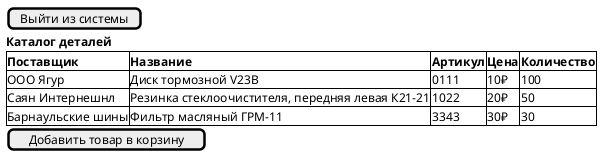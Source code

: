 @startsalt Список товаров
{
    [Выйти из системы]
    <b>Каталог деталей
    {# <b>Поставщик | <b>Название | <b>Артикул| <b>Цена| <b>Количество
    ООО Ягур | Диск тормозной V23B  | 0111  | 10₽ | 100 
    Саян Интернешнл  |  Резинка стеклоочистителя, передняя левая К21-21 | 1022 | 20₽ | 50  
    Барнаульские шины | Фильтр масляный ГРМ-11 | 3343 | 30₽ | 30
    }
    [Добавить товар в корзину]
    
}
@endsalt